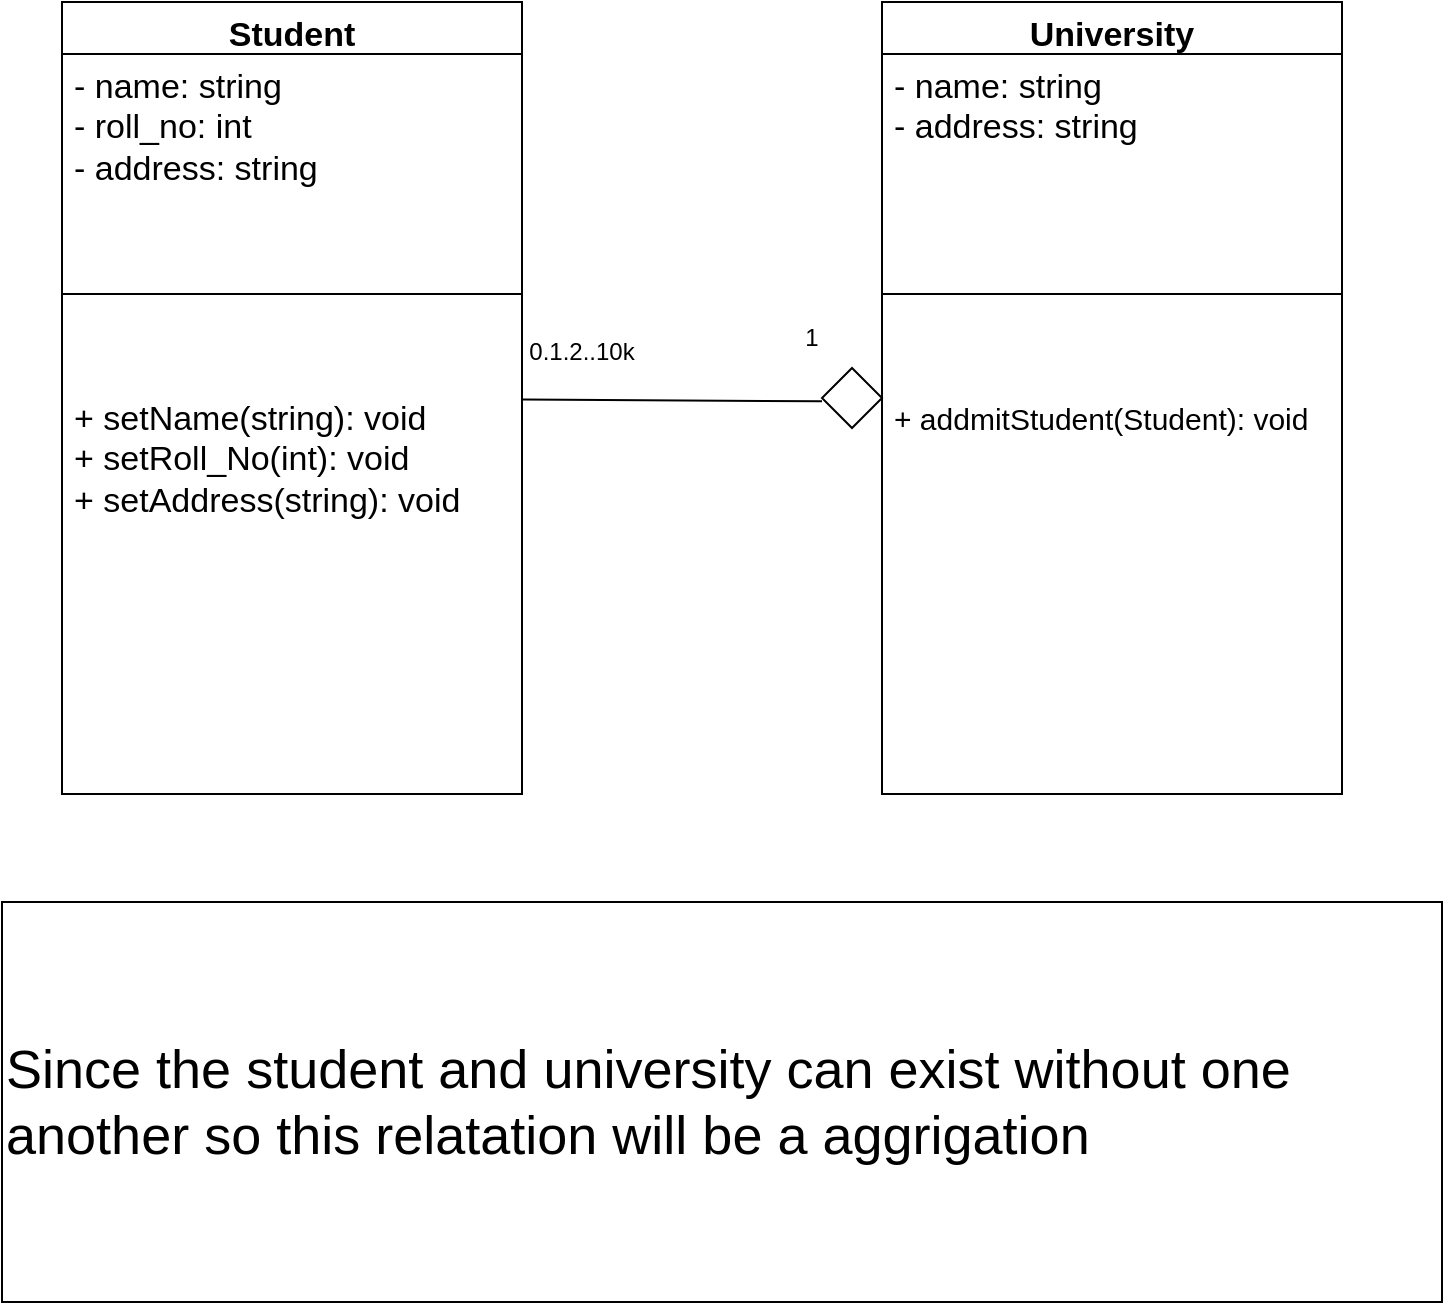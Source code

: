 <mxfile version="27.1.5">
  <diagram name="Page-1" id="2Nkzva1K4cVuqRfbs4uY">
    <mxGraphModel dx="1070" dy="490" grid="1" gridSize="10" guides="1" tooltips="1" connect="1" arrows="1" fold="1" page="1" pageScale="1" pageWidth="850" pageHeight="1100" math="0" shadow="0">
      <root>
        <mxCell id="0" />
        <mxCell id="1" parent="0" />
        <mxCell id="PgNYun0s8CIv6_MDh4ge-5" value="Student" style="swimlane;fontStyle=1;align=center;verticalAlign=top;childLayout=stackLayout;horizontal=1;startSize=26;horizontalStack=0;resizeParent=1;resizeParentMax=0;resizeLast=0;collapsible=1;marginBottom=0;whiteSpace=wrap;html=1;fontSize=17;" parent="1" vertex="1">
          <mxGeometry x="80" y="80" width="230" height="396" as="geometry" />
        </mxCell>
        <mxCell id="PgNYun0s8CIv6_MDh4ge-6" value="- name: string&lt;div&gt;- roll_no: int&lt;/div&gt;&lt;div&gt;- address: string&lt;/div&gt;&lt;div&gt;&lt;br&gt;&lt;/div&gt;" style="text;strokeColor=none;fillColor=none;align=left;verticalAlign=top;spacingLeft=4;spacingRight=4;overflow=hidden;rotatable=0;points=[[0,0.5],[1,0.5]];portConstraint=eastwest;whiteSpace=wrap;html=1;fontSize=17;" parent="PgNYun0s8CIv6_MDh4ge-5" vertex="1">
          <mxGeometry y="26" width="230" height="74" as="geometry" />
        </mxCell>
        <mxCell id="PgNYun0s8CIv6_MDh4ge-7" value="" style="line;strokeWidth=1;fillColor=none;align=left;verticalAlign=middle;spacingTop=-1;spacingLeft=3;spacingRight=3;rotatable=0;labelPosition=right;points=[];portConstraint=eastwest;strokeColor=inherit;fontSize=17;" parent="PgNYun0s8CIv6_MDh4ge-5" vertex="1">
          <mxGeometry y="100" width="230" height="92" as="geometry" />
        </mxCell>
        <mxCell id="PgNYun0s8CIv6_MDh4ge-8" value="+ setName(string): void&lt;div&gt;+ setRoll_No(int): void&lt;/div&gt;&lt;div&gt;+ setAddress(string): void&lt;/div&gt;" style="text;strokeColor=none;fillColor=none;align=left;verticalAlign=top;spacingLeft=4;spacingRight=4;overflow=hidden;rotatable=0;points=[[0,0.5],[1,0.5]];portConstraint=eastwest;whiteSpace=wrap;html=1;fontSize=17;" parent="PgNYun0s8CIv6_MDh4ge-5" vertex="1">
          <mxGeometry y="192" width="230" height="204" as="geometry" />
        </mxCell>
        <mxCell id="Xl6NuGSKY5KmwSKETpz8-1" value="University" style="swimlane;fontStyle=1;align=center;verticalAlign=top;childLayout=stackLayout;horizontal=1;startSize=26;horizontalStack=0;resizeParent=1;resizeParentMax=0;resizeLast=0;collapsible=1;marginBottom=0;whiteSpace=wrap;html=1;fontSize=17;" vertex="1" parent="1">
          <mxGeometry x="490" y="80" width="230" height="396" as="geometry" />
        </mxCell>
        <mxCell id="Xl6NuGSKY5KmwSKETpz8-2" value="- name: string&lt;div&gt;- address: string&lt;/div&gt;&lt;div&gt;&lt;br&gt;&lt;/div&gt;" style="text;strokeColor=none;fillColor=none;align=left;verticalAlign=top;spacingLeft=4;spacingRight=4;overflow=hidden;rotatable=0;points=[[0,0.5],[1,0.5]];portConstraint=eastwest;whiteSpace=wrap;html=1;fontSize=17;" vertex="1" parent="Xl6NuGSKY5KmwSKETpz8-1">
          <mxGeometry y="26" width="230" height="74" as="geometry" />
        </mxCell>
        <mxCell id="Xl6NuGSKY5KmwSKETpz8-3" value="" style="line;strokeWidth=1;fillColor=none;align=left;verticalAlign=middle;spacingTop=-1;spacingLeft=3;spacingRight=3;rotatable=0;labelPosition=right;points=[];portConstraint=eastwest;strokeColor=inherit;fontSize=17;" vertex="1" parent="Xl6NuGSKY5KmwSKETpz8-1">
          <mxGeometry y="100" width="230" height="92" as="geometry" />
        </mxCell>
        <mxCell id="Xl6NuGSKY5KmwSKETpz8-4" value="&lt;font style=&quot;font-size: 15px;&quot;&gt;+ addmitStudent(Student): void&lt;/font&gt;" style="text;strokeColor=none;fillColor=none;align=left;verticalAlign=top;spacingLeft=4;spacingRight=4;overflow=hidden;rotatable=0;points=[[0,0.5],[1,0.5]];portConstraint=eastwest;whiteSpace=wrap;html=1;fontSize=17;" vertex="1" parent="Xl6NuGSKY5KmwSKETpz8-1">
          <mxGeometry y="192" width="230" height="204" as="geometry" />
        </mxCell>
        <mxCell id="Xl6NuGSKY5KmwSKETpz8-5" value="" style="rhombus;whiteSpace=wrap;html=1;fillColor=#FFFFFF;" vertex="1" parent="1">
          <mxGeometry x="460" y="263" width="30" height="30" as="geometry" />
        </mxCell>
        <mxCell id="Xl6NuGSKY5KmwSKETpz8-6" value="" style="endArrow=none;html=1;rounded=0;exitX=1.002;exitY=0.033;exitDx=0;exitDy=0;exitPerimeter=0;" edge="1" parent="1" source="PgNYun0s8CIv6_MDh4ge-8">
          <mxGeometry width="50" height="50" relative="1" as="geometry">
            <mxPoint x="323" y="280" as="sourcePoint" />
            <mxPoint x="460" y="279.66" as="targetPoint" />
          </mxGeometry>
        </mxCell>
        <mxCell id="Xl6NuGSKY5KmwSKETpz8-8" value="&lt;font style=&quot;font-size: 27px;&quot;&gt;Since the student and university can exist without one another so this relatation will be a aggrigation&amp;nbsp;&lt;/font&gt;" style="whiteSpace=wrap;html=1;align=left;fillColor=#FFFFFF;" vertex="1" parent="1">
          <mxGeometry x="50" y="530" width="720" height="200" as="geometry" />
        </mxCell>
        <mxCell id="Xl6NuGSKY5KmwSKETpz8-11" value="0.1.2..10k" style="text;strokeColor=none;align=center;fillColor=none;html=1;verticalAlign=middle;whiteSpace=wrap;rounded=0;" vertex="1" parent="1">
          <mxGeometry x="310" y="240" width="60" height="30" as="geometry" />
        </mxCell>
        <mxCell id="Xl6NuGSKY5KmwSKETpz8-12" value="1" style="text;strokeColor=none;align=center;fillColor=none;html=1;verticalAlign=middle;whiteSpace=wrap;rounded=0;" vertex="1" parent="1">
          <mxGeometry x="425" y="233" width="60" height="30" as="geometry" />
        </mxCell>
      </root>
    </mxGraphModel>
  </diagram>
</mxfile>
